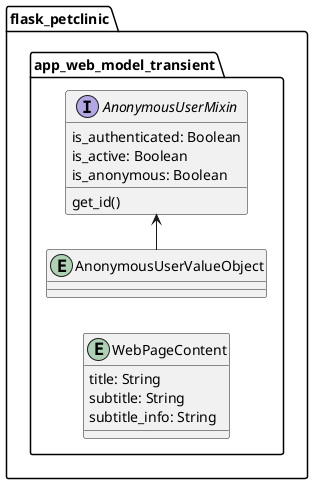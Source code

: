 @startuml
left to right direction

package flask_petclinic {

    package app_web_model_transient {

        entity WebPageContent {
            title: String
            subtitle: String
            subtitle_info: String
        }

        interface AnonymousUserMixin {
            is_authenticated: Boolean
            is_active: Boolean
            is_anonymous: Boolean
            get_id()
        }

        entity AnonymousUserValueObject {
        }

        AnonymousUserValueObject -> AnonymousUserMixin
    }

}

@enduml
